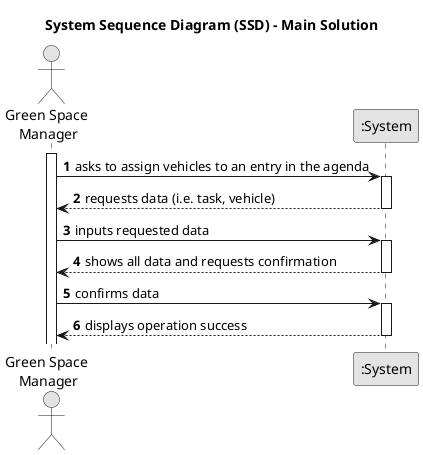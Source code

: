 @startuml
skinparam monochrome true
skinparam packageStyle rectangle
skinparam shadowing false

title System Sequence Diagram (SSD) - Main Solution

autonumber

actor "Green Space \nManager" as Manager
participant ":System" as System

activate Manager

    Manager -> System : asks to assign vehicles to an entry in the agenda
    activate System

        System --> Manager : requests data (i.e. task, vehicle)
        deactivate System

        Manager -> System : inputs requested data
        activate System

            System --> Manager : shows all data and requests confirmation
        deactivate System

        Manager -> System : confirms data
        activate System

            System --> Manager : displays operation success
        deactivate System
@enduml